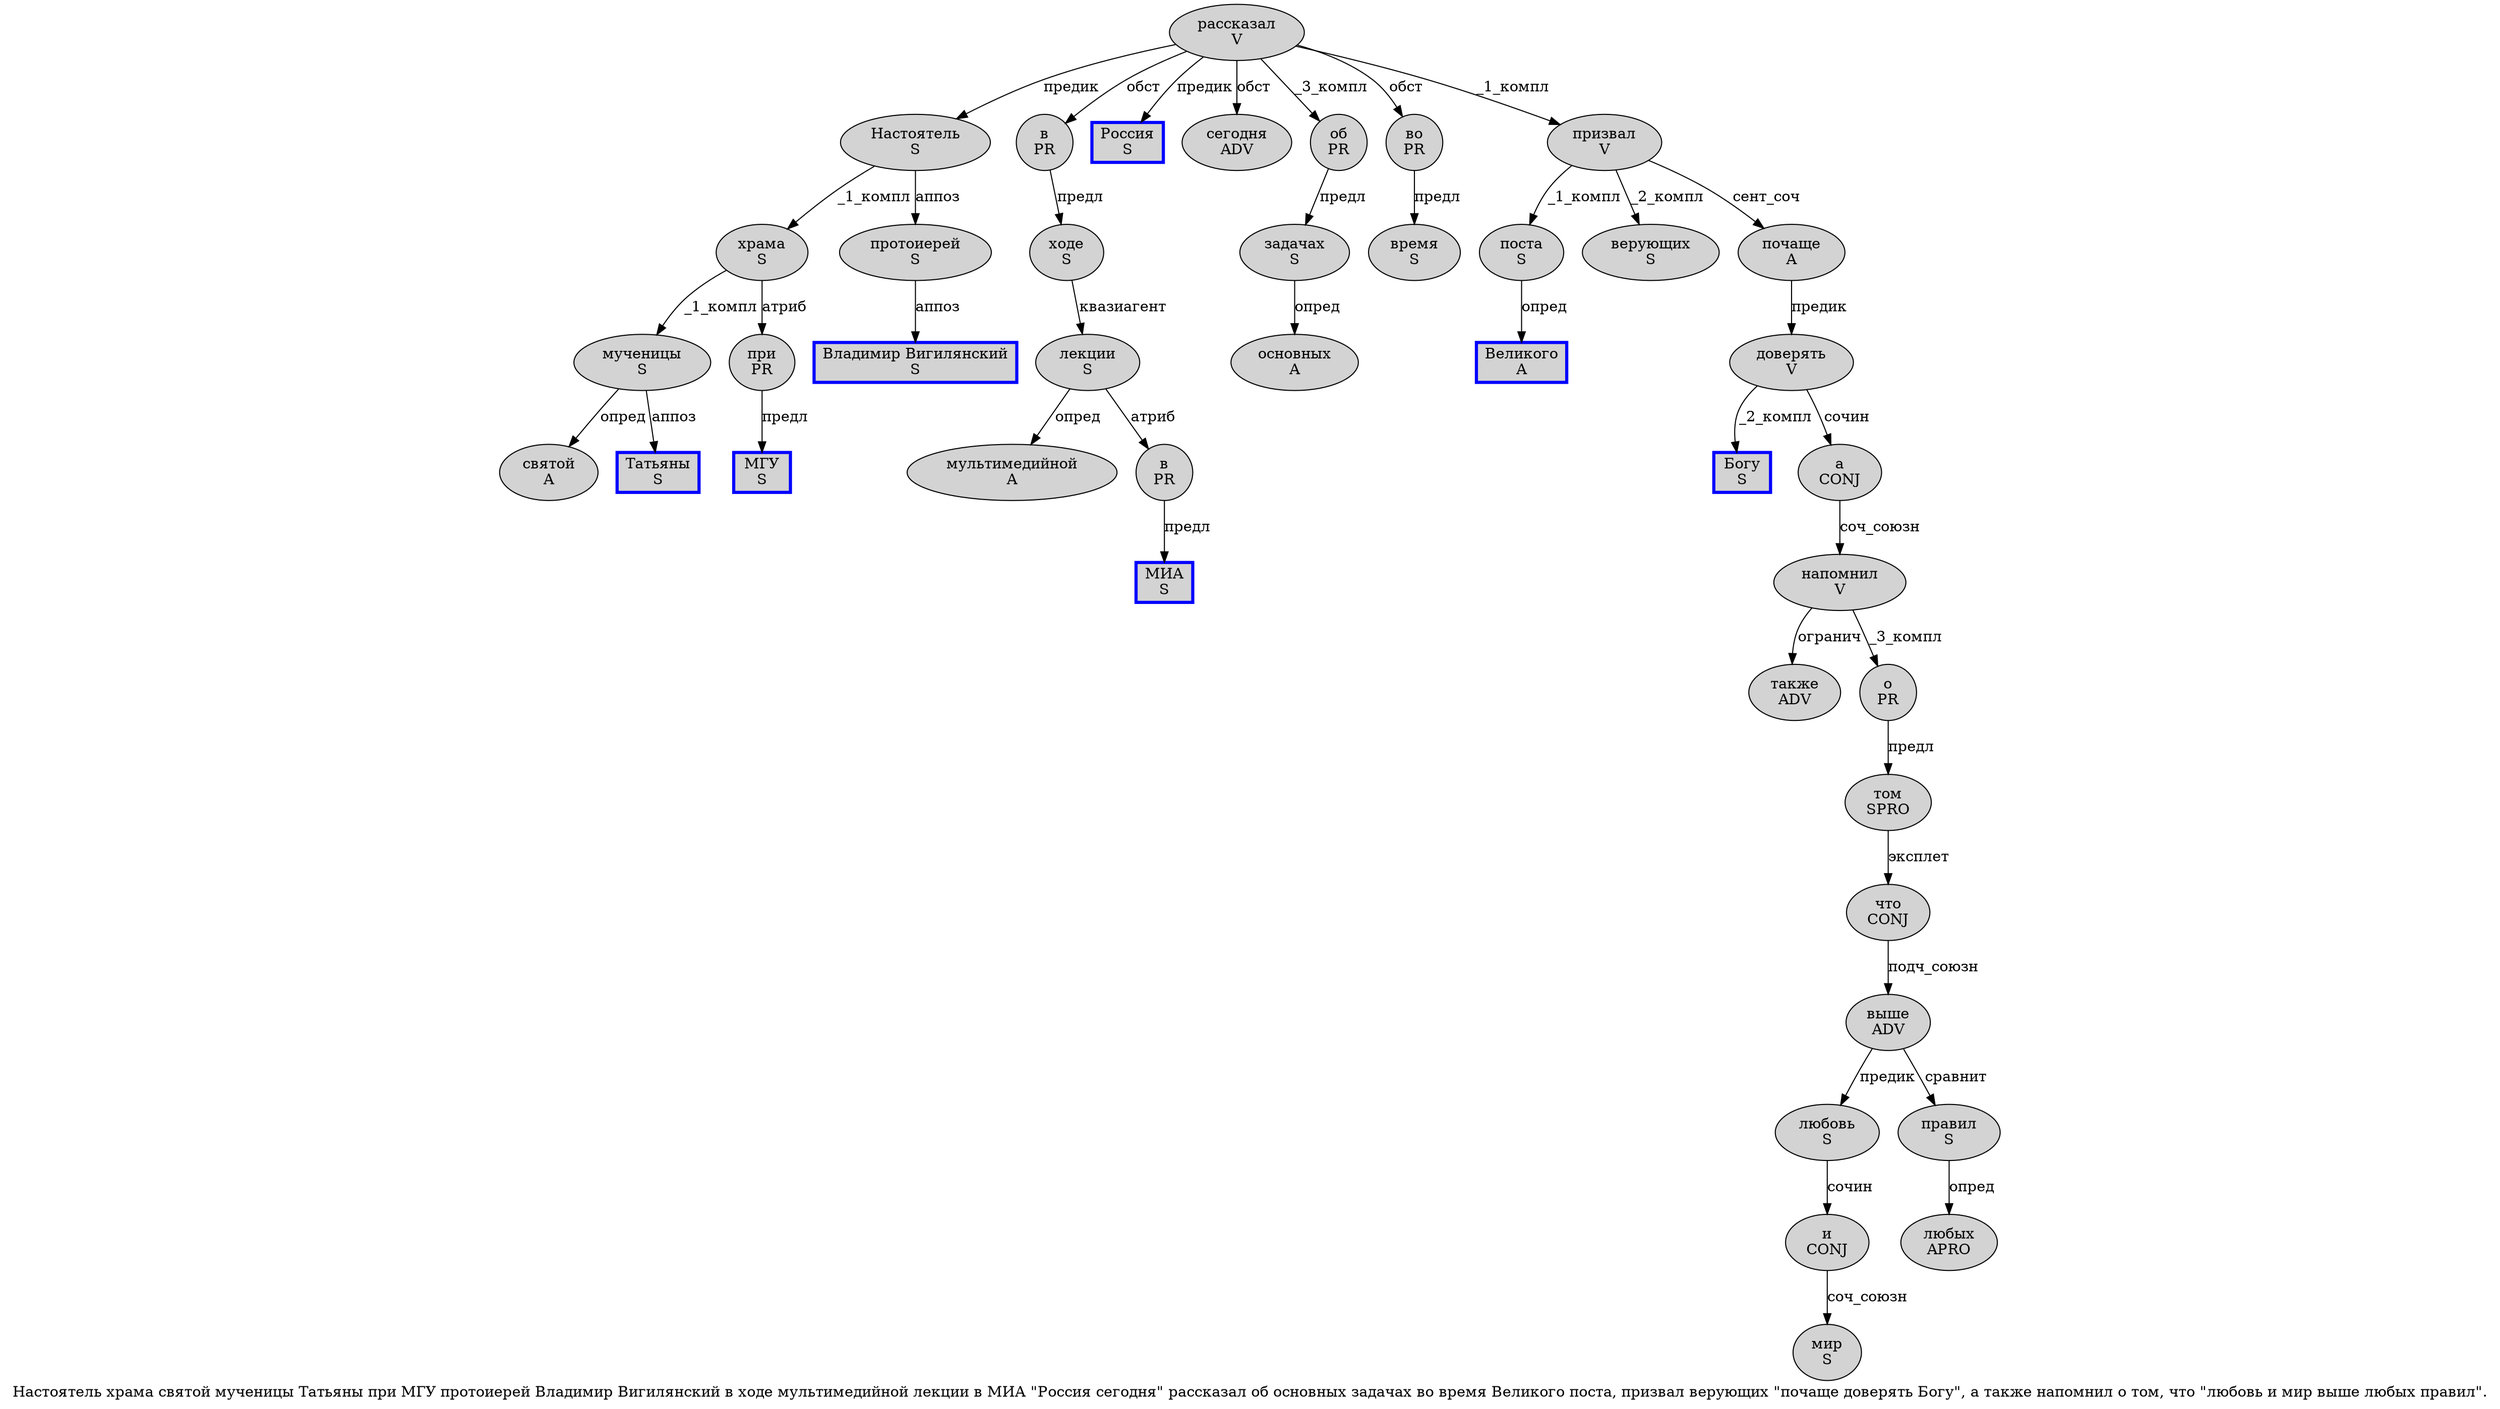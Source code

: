 digraph SENTENCE_629 {
	graph [label="Настоятель храма святой мученицы Татьяны при МГУ протоиерей Владимир Вигилянский в ходе мультимедийной лекции в МИА \"Россия сегодня\" рассказал об основных задачах во время Великого поста, призвал верующих \"почаще доверять Богу\", а также напомнил о том, что \"любовь и мир выше любых правил\"."]
	node [style=filled]
		0 [label="Настоятель
S" color="" fillcolor=lightgray penwidth=1 shape=ellipse]
		1 [label="храма
S" color="" fillcolor=lightgray penwidth=1 shape=ellipse]
		2 [label="святой
A" color="" fillcolor=lightgray penwidth=1 shape=ellipse]
		3 [label="мученицы
S" color="" fillcolor=lightgray penwidth=1 shape=ellipse]
		4 [label="Татьяны
S" color=blue fillcolor=lightgray penwidth=3 shape=box]
		5 [label="при
PR" color="" fillcolor=lightgray penwidth=1 shape=ellipse]
		6 [label="МГУ
S" color=blue fillcolor=lightgray penwidth=3 shape=box]
		7 [label="протоиерей
S" color="" fillcolor=lightgray penwidth=1 shape=ellipse]
		8 [label="Владимир Вигилянский
S" color=blue fillcolor=lightgray penwidth=3 shape=box]
		9 [label="в
PR" color="" fillcolor=lightgray penwidth=1 shape=ellipse]
		10 [label="ходе
S" color="" fillcolor=lightgray penwidth=1 shape=ellipse]
		11 [label="мультимедийной
A" color="" fillcolor=lightgray penwidth=1 shape=ellipse]
		12 [label="лекции
S" color="" fillcolor=lightgray penwidth=1 shape=ellipse]
		13 [label="в
PR" color="" fillcolor=lightgray penwidth=1 shape=ellipse]
		14 [label="МИА
S" color=blue fillcolor=lightgray penwidth=3 shape=box]
		16 [label="Россия
S" color=blue fillcolor=lightgray penwidth=3 shape=box]
		17 [label="сегодня
ADV" color="" fillcolor=lightgray penwidth=1 shape=ellipse]
		19 [label="рассказал
V" color="" fillcolor=lightgray penwidth=1 shape=ellipse]
		20 [label="об
PR" color="" fillcolor=lightgray penwidth=1 shape=ellipse]
		21 [label="основных
A" color="" fillcolor=lightgray penwidth=1 shape=ellipse]
		22 [label="задачах
S" color="" fillcolor=lightgray penwidth=1 shape=ellipse]
		23 [label="во
PR" color="" fillcolor=lightgray penwidth=1 shape=ellipse]
		24 [label="время
S" color="" fillcolor=lightgray penwidth=1 shape=ellipse]
		25 [label="Великого
A" color=blue fillcolor=lightgray penwidth=3 shape=box]
		26 [label="поста
S" color="" fillcolor=lightgray penwidth=1 shape=ellipse]
		28 [label="призвал
V" color="" fillcolor=lightgray penwidth=1 shape=ellipse]
		29 [label="верующих
S" color="" fillcolor=lightgray penwidth=1 shape=ellipse]
		31 [label="почаще
A" color="" fillcolor=lightgray penwidth=1 shape=ellipse]
		32 [label="доверять
V" color="" fillcolor=lightgray penwidth=1 shape=ellipse]
		33 [label="Богу
S" color=blue fillcolor=lightgray penwidth=3 shape=box]
		36 [label="а
CONJ" color="" fillcolor=lightgray penwidth=1 shape=ellipse]
		37 [label="также
ADV" color="" fillcolor=lightgray penwidth=1 shape=ellipse]
		38 [label="напомнил
V" color="" fillcolor=lightgray penwidth=1 shape=ellipse]
		39 [label="о
PR" color="" fillcolor=lightgray penwidth=1 shape=ellipse]
		40 [label="том
SPRO" color="" fillcolor=lightgray penwidth=1 shape=ellipse]
		42 [label="что
CONJ" color="" fillcolor=lightgray penwidth=1 shape=ellipse]
		44 [label="любовь
S" color="" fillcolor=lightgray penwidth=1 shape=ellipse]
		45 [label="и
CONJ" color="" fillcolor=lightgray penwidth=1 shape=ellipse]
		46 [label="мир
S" color="" fillcolor=lightgray penwidth=1 shape=ellipse]
		47 [label="выше
ADV" color="" fillcolor=lightgray penwidth=1 shape=ellipse]
		48 [label="любых
APRO" color="" fillcolor=lightgray penwidth=1 shape=ellipse]
		49 [label="правил
S" color="" fillcolor=lightgray penwidth=1 shape=ellipse]
			5 -> 6 [label="предл"]
			44 -> 45 [label="сочин"]
			19 -> 0 [label="предик"]
			19 -> 9 [label="обст"]
			19 -> 16 [label="предик"]
			19 -> 17 [label="обст"]
			19 -> 20 [label="_3_компл"]
			19 -> 23 [label="обст"]
			19 -> 28 [label="_1_компл"]
			32 -> 33 [label="_2_компл"]
			32 -> 36 [label="сочин"]
			49 -> 48 [label="опред"]
			45 -> 46 [label="соч_союзн"]
			40 -> 42 [label="эксплет"]
			3 -> 2 [label="опред"]
			3 -> 4 [label="аппоз"]
			0 -> 1 [label="_1_компл"]
			0 -> 7 [label="аппоз"]
			1 -> 3 [label="_1_компл"]
			1 -> 5 [label="атриб"]
			39 -> 40 [label="предл"]
			13 -> 14 [label="предл"]
			20 -> 22 [label="предл"]
			7 -> 8 [label="аппоз"]
			42 -> 47 [label="подч_союзн"]
			22 -> 21 [label="опред"]
			36 -> 38 [label="соч_союзн"]
			26 -> 25 [label="опред"]
			12 -> 11 [label="опред"]
			12 -> 13 [label="атриб"]
			28 -> 26 [label="_1_компл"]
			28 -> 29 [label="_2_компл"]
			28 -> 31 [label="сент_соч"]
			10 -> 12 [label="квазиагент"]
			47 -> 44 [label="предик"]
			47 -> 49 [label="сравнит"]
			31 -> 32 [label="предик"]
			38 -> 37 [label="огранич"]
			38 -> 39 [label="_3_компл"]
			9 -> 10 [label="предл"]
			23 -> 24 [label="предл"]
}